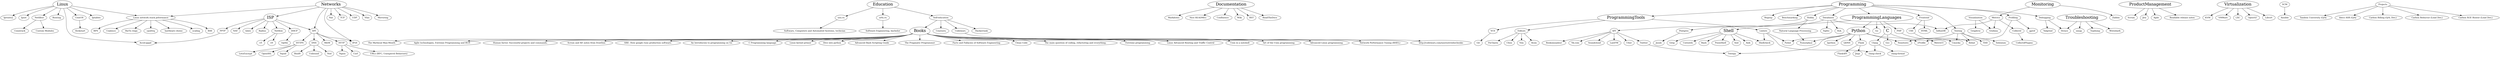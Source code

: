 digraph G {

	ISP [fontsize=26];
	Books [fontsize=26];
	Documentation [fontsize=26];
	Programming [fontsize=26]
	ProgrammingTools [fontsize=26]
	ProgrammingLanguages [fontsize=26]
	C [fontsize=26]
	Shell [fontsize=26]
	ProductManagement [fontsize=26]
	Python [fontsize=26]
	Linux [fontsize=26]
	Networks [fontsize=26]
	Virtualization [fontsize=26]
	Education [fontsize=26]
	Monitoring [fontsize=26]
	Troubleshooting [fontsize=26]

	Documentation -> Markdown;
	Documentation -> "Nice READMEs";
	Documentation -> Confluence;
	Documentation -> Wiki;
	Documentation -> RST;
	Documentation -> ReadTheDocs;
	SCM -> Ansible;
	ProductManagement -> Scrum;
	ProductManagement -> Jira;
	ProductManagement -> Agile;
	ProductManagement -> "Readable release notes";
	Projects -> "Tandem University (Q/A)"
	Projects -> "Ideco ASR (Q/A)"
	Projects -> "Carbon Billing (Q/A, Dev.)"
	Projects -> "Carbon Reductor (Lead Dev.)"
	Projects -> "Carbon XGE Router (Lead Dev.)"

	Programming -> Regexp;
	Programming -> ProgrammingLanguages;
	Programming -> Testing;
	Programming -> Profiling;
	Programming -> Benchmarking;
	Programming -> Databases;
	Programming -> Debugging;
	Programming -> ProgrammingTools;
	Programming -> Frontend;
	Programming -> Hobby;
	Hobby -> API;
	Hobby -> "Natural Language Processing";
	"Natural Language Processing" -> Pymorphy2;
	ProgrammingLanguages -> Python;
	ProgrammingLanguages -> C;
	ProgrammingLanguages -> Shell;
	ProgrammingLanguages -> PHP;
	ProgrammingLanguages -> Go;
	Python -> Nosetests;
	Python -> Flask;
	Python -> cProfile;
	Python -> Pylint;
	Python -> Ipython;
	Python -> QDNS;
	Python -> Tweepy;
	Python -> Pymorphy2;
	API -> Twitter;
	API -> "Vk.com";
	API -> Soundcloud;
	API -> LastFM;
	API -> Uber;
	API -> Roskomnadzor
	Twitter -> Tweepy;
	Flask -> FlaskAPI;
	Flask -> Jinja;
	C -> Cmocka;
	C -> Gcc;
	C -> Clang;
	Clang -> "clang-check";
	Clang -> "clang-format";
	Shell -> Bash;
	Shell -> PosixShell;
	Shell -> Sed;
	Shell -> Awk;
	Shell -> Grep;
	Shell -> Coreutils;
	Shell -> Shellcheck;
	Testing -> Nosetests;
	Testing -> Cmocka;
	Testing -> Behat;
	Testing -> TDD;
	Testing -> Selenium;
	Profiling -> cProfile;
	Profiling -> gprof;
	Databases -> InfluxDB;
	Databases -> Postgres;
	Databases -> Sqlite;
	Databases -> SQL;
	Postgres -> Jsonb;
	Linters -> Pylint;
	Linters -> "clang-check";
	Linters -> Shellcheck;
	Linux -> Iptables;
	Linux -> Iproute2;
	Linux -> Ipset;
	Linux -> CentOS;
	Linux -> Netfilter;
	Linux -> Routing;
	CentOS -> Kickstart;
	Linux -> "Linux network stack peformance";
	Networks -> "Linux network stack peformance";
	"Linux network stack peformance" -> RSS;
	"Linux network stack peformance" -> RPS;
	"Linux network stack peformance" -> Coalesce;
	"Linux network stack peformance" -> "Rx/Tx rings";
	"Linux network stack peformance" -> cpufreq;
	"Linux network stack peformance" -> "hardware choise";
	"Linux network stack peformance" -> scaling;
	Netfilter -> Conntrack;
	Netfilter -> "Custom Modules";
	Networks -> Nat;
	Networks -> IPv6;
	Networks -> TCP;
	Networks -> UDP;
	Networks -> DPI;
	Networks -> Vlan;
	Networks -> Mirroring;
	Networks -> ISP;
	Monitoring -> Zabbix;
	Monitoring -> Metrics;
	Metrics -> InfluxDB;
	Metrics -> Grafana;
	Metrics -> Collectd;
	Collectd -> CollectdPlugins;
	Debugging -> Strace;
	Debugging -> Valgrind;
	Frontend -> CSS;
	Frontend -> HTML;
	CSS -> MetroUI;
	DPI -> HTTP;
	DPI -> HTTPS;
	HTTPS -> LetsEncrypt;
	HTTPS -> OpenSSL;
	DPI -> DNS;
	DPI -> IPv6;
	DPI -> MitM;
	DNS -> Bind9;
	DNS -> Unbound;
	DNS -> Nsd;
	HTTP -> Nginx;
	HTTP -> Curl;
	HTTP -> "URLs (RFC, Unexpectd Behaviors)";
	HTTPS -> Squid;
	ProgrammingTools -> Linters;
	ProgrammingTools -> Editors;
	ProgrammingTools -> VCS;
	Editors -> Atom;
	Editors -> PyCharm;
	Editors -> Clion;
	Editors -> Vim;
	VCS -> Git;
	PHP -> Behat;
	Troubleshooting -> Strace;
	Troubleshooting -> Tcpdump;
	Troubleshooting -> Wireshark;
	Troubleshooting -> nmap;

	ISP -> DPI;
	ISP -> NAT;
	ISP -> QinQ;
	ISP -> Radius;
	ISP -> Netflow;
	ISP -> DHCP;
	ISP -> PPTP;
	PPTP -> "Accel-pppd";
	Linux -> "Accel-pppd";
	DHCP -> Opt82;
	Netflow -> v5;
	Netflow -> v9;
	Visualization -> Grafana;
	Visualization -> Graphviz;
	Education -> "uisi.ru"
	"uisi.ru" -> "Software, Computers and Automated Systems, techician"
	Education -> "urfu.ru"
	"urfu.ru" -> "Software Engineering, bachelor"
	Education -> "Self-education"
	"Self-education" -> Coursera;
	"Self-education" -> Codewars;
	Codewars -> "http://codewars.com/users/strizhechenko"
	"Self-education" -> Hackerrank;
	"Self-education" -> Books;

	Books -> "The Mythical Man-Month"
	Books -> "Agile technologies, Extreme Programming and RUP."
	Books -> "Human factor. Successful projects and commands."
	Books -> "Scrum and XP, notes from frontline"
	Books -> "SRE. How google runs production software."
	Books -> "An Introducion to programming on Go"
	Books -> "C Programming language"
	Books -> "Linux kernel primer"
	Books -> "Dive into python"
	Books -> "Advanced Bash Scripting Guide"
	Books -> "The Pragmatic Programmer"
	Books -> "Facts and Fallacies of Software Engineering"
	Books -> "Clean Code"
	Books -> "The main question of coding, refactoring and everything."
	Books -> "Extreme programming"
	Books -> "Linux Advanced Routing and Traffic Control"
	Books -> "Unix in a nutshell"
	Books -> "Art of the Unix programming"
	Books -> "Advanced Linux programming"
	Books -> "Network Performance Tuning (RHEL)"
	Virtualization -> KVM;
	Virtualization -> VMWare;
	Virtualization -> LXC;
	Virtualization -> OpenVZ;
	Virtualization -> Libvirt;
}
